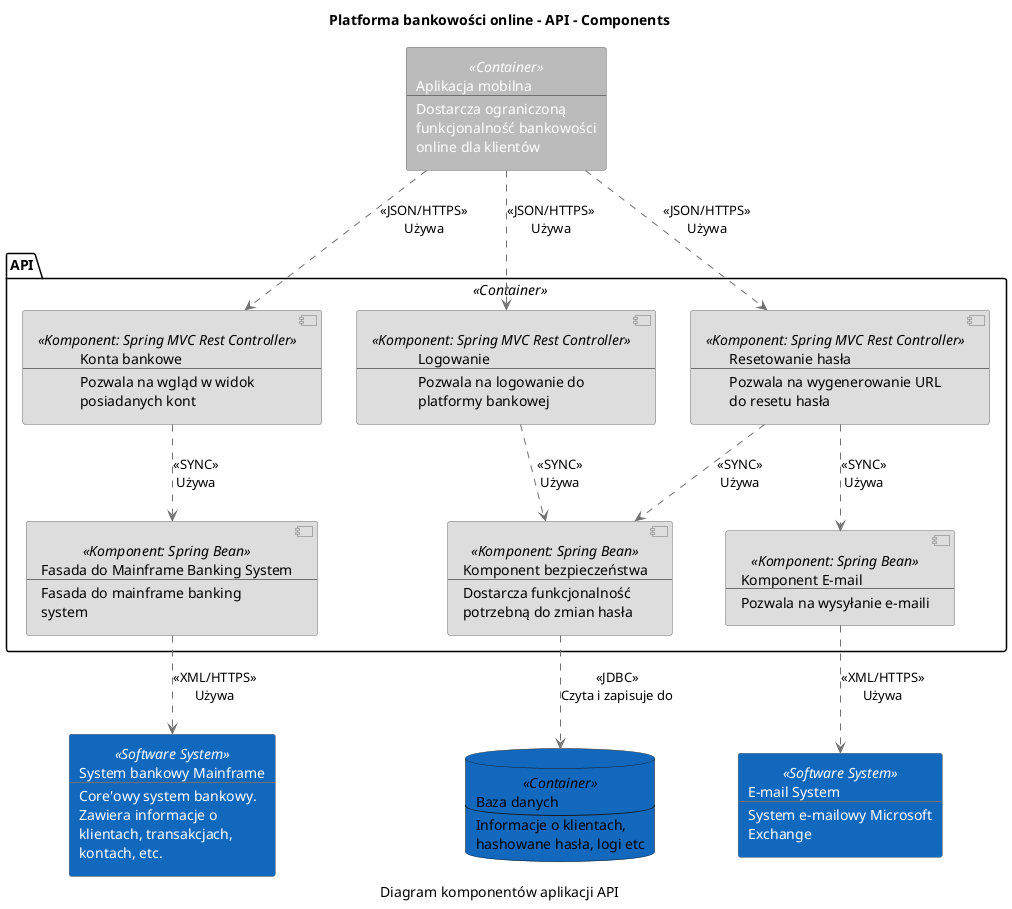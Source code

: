 @startuml(id=Components)
scale max 2000x1409
title Platforma bankowości online - API - Components
caption Diagram komponentów aplikacji API

skinparam {
  shadowing false
  arrowColor #707070
  actorBorderColor #707070
  componentBorderColor #707070
  rectangleBorderColor #707070
  noteBackgroundColor #ffffff
  noteBorderColor #707070
  rectangleFontColor #ffffff
  rectangleStereotypeFontColor #ffffff
}
rectangle 9 <<Container>> #bbbbbb [
  Aplikacja mobilna
  --
  Dostarcza ograniczoną
  funkcjonalność bankowości
  online dla klientów
]
database 11 <<Container>> #1168bd [
  Baza danych
  --
  Informacje o klientach,
  hashowane hasła, logi etc
]
rectangle 4 <<Software System>> #1168bd [
  E-mail System
  --
  System e-mailowy Microsoft
  Exchange
]
rectangle 3 <<Software System>> #1168bd [
  System bankowy Mainframe
  --
  Core'owy system bankowy.
  Zawiera informacje o
  klientach, transakcjach,
  kontach, etc.
]
package "API" <<Container>> {
  component 22 <<Komponent: Spring Bean>> #dddddd [
    Fasada do Mainframe Banking System
    --
    Fasada do mainframe banking
    system
  ]
  component 21 <<Komponent: Spring Bean>> #dddddd [
    Komponent E-mail
    --
    Pozwala na wysyłanie e-maili
  ]
  component 20 <<Komponent: Spring Bean>> #dddddd [
    Komponent bezpieczeństwa
    --
    Dostarcza funkcjonalność
    potrzebną do zmian hasła
  ]
  component 18 <<Komponent: Spring MVC Rest Controller>> #dddddd [
    Konta bankowe
    --
    Pozwala na wgląd w widok
    posiadanych kont
  ]
  component 17 <<Komponent: Spring MVC Rest Controller>> #dddddd [
    Logowanie
    --
    Pozwala na logowanie do
    platformy bankowej
  ]
  component 19 <<Komponent: Spring MVC Rest Controller>> #dddddd [
    Resetowanie hasła
    --
    Pozwala na wygenerowanie URL
    do resetu hasła
  ]
}
9 .[#707070].> 18 : <<JSON/HTTPS>>\nUżywa
9 .[#707070].> 17 : <<JSON/HTTPS>>\nUżywa
9 .[#707070].> 19 : <<JSON/HTTPS>>\nUżywa
22 .[#707070].> 3 : <<XML/HTTPS>>\nUżywa
21 .[#707070].> 4 : <<XML/HTTPS>>\nUżywa
20 .[#707070].> 11 : <<JDBC>>\nCzyta i zapisuje do
18 .[#707070].> 22 : <<SYNC>>\nUżywa
17 .[#707070].> 20 : <<SYNC>>\nUżywa
19 .[#707070].> 21 : <<SYNC>>\nUżywa
19 .[#707070].> 20 : <<SYNC>>\nUżywa
@enduml
